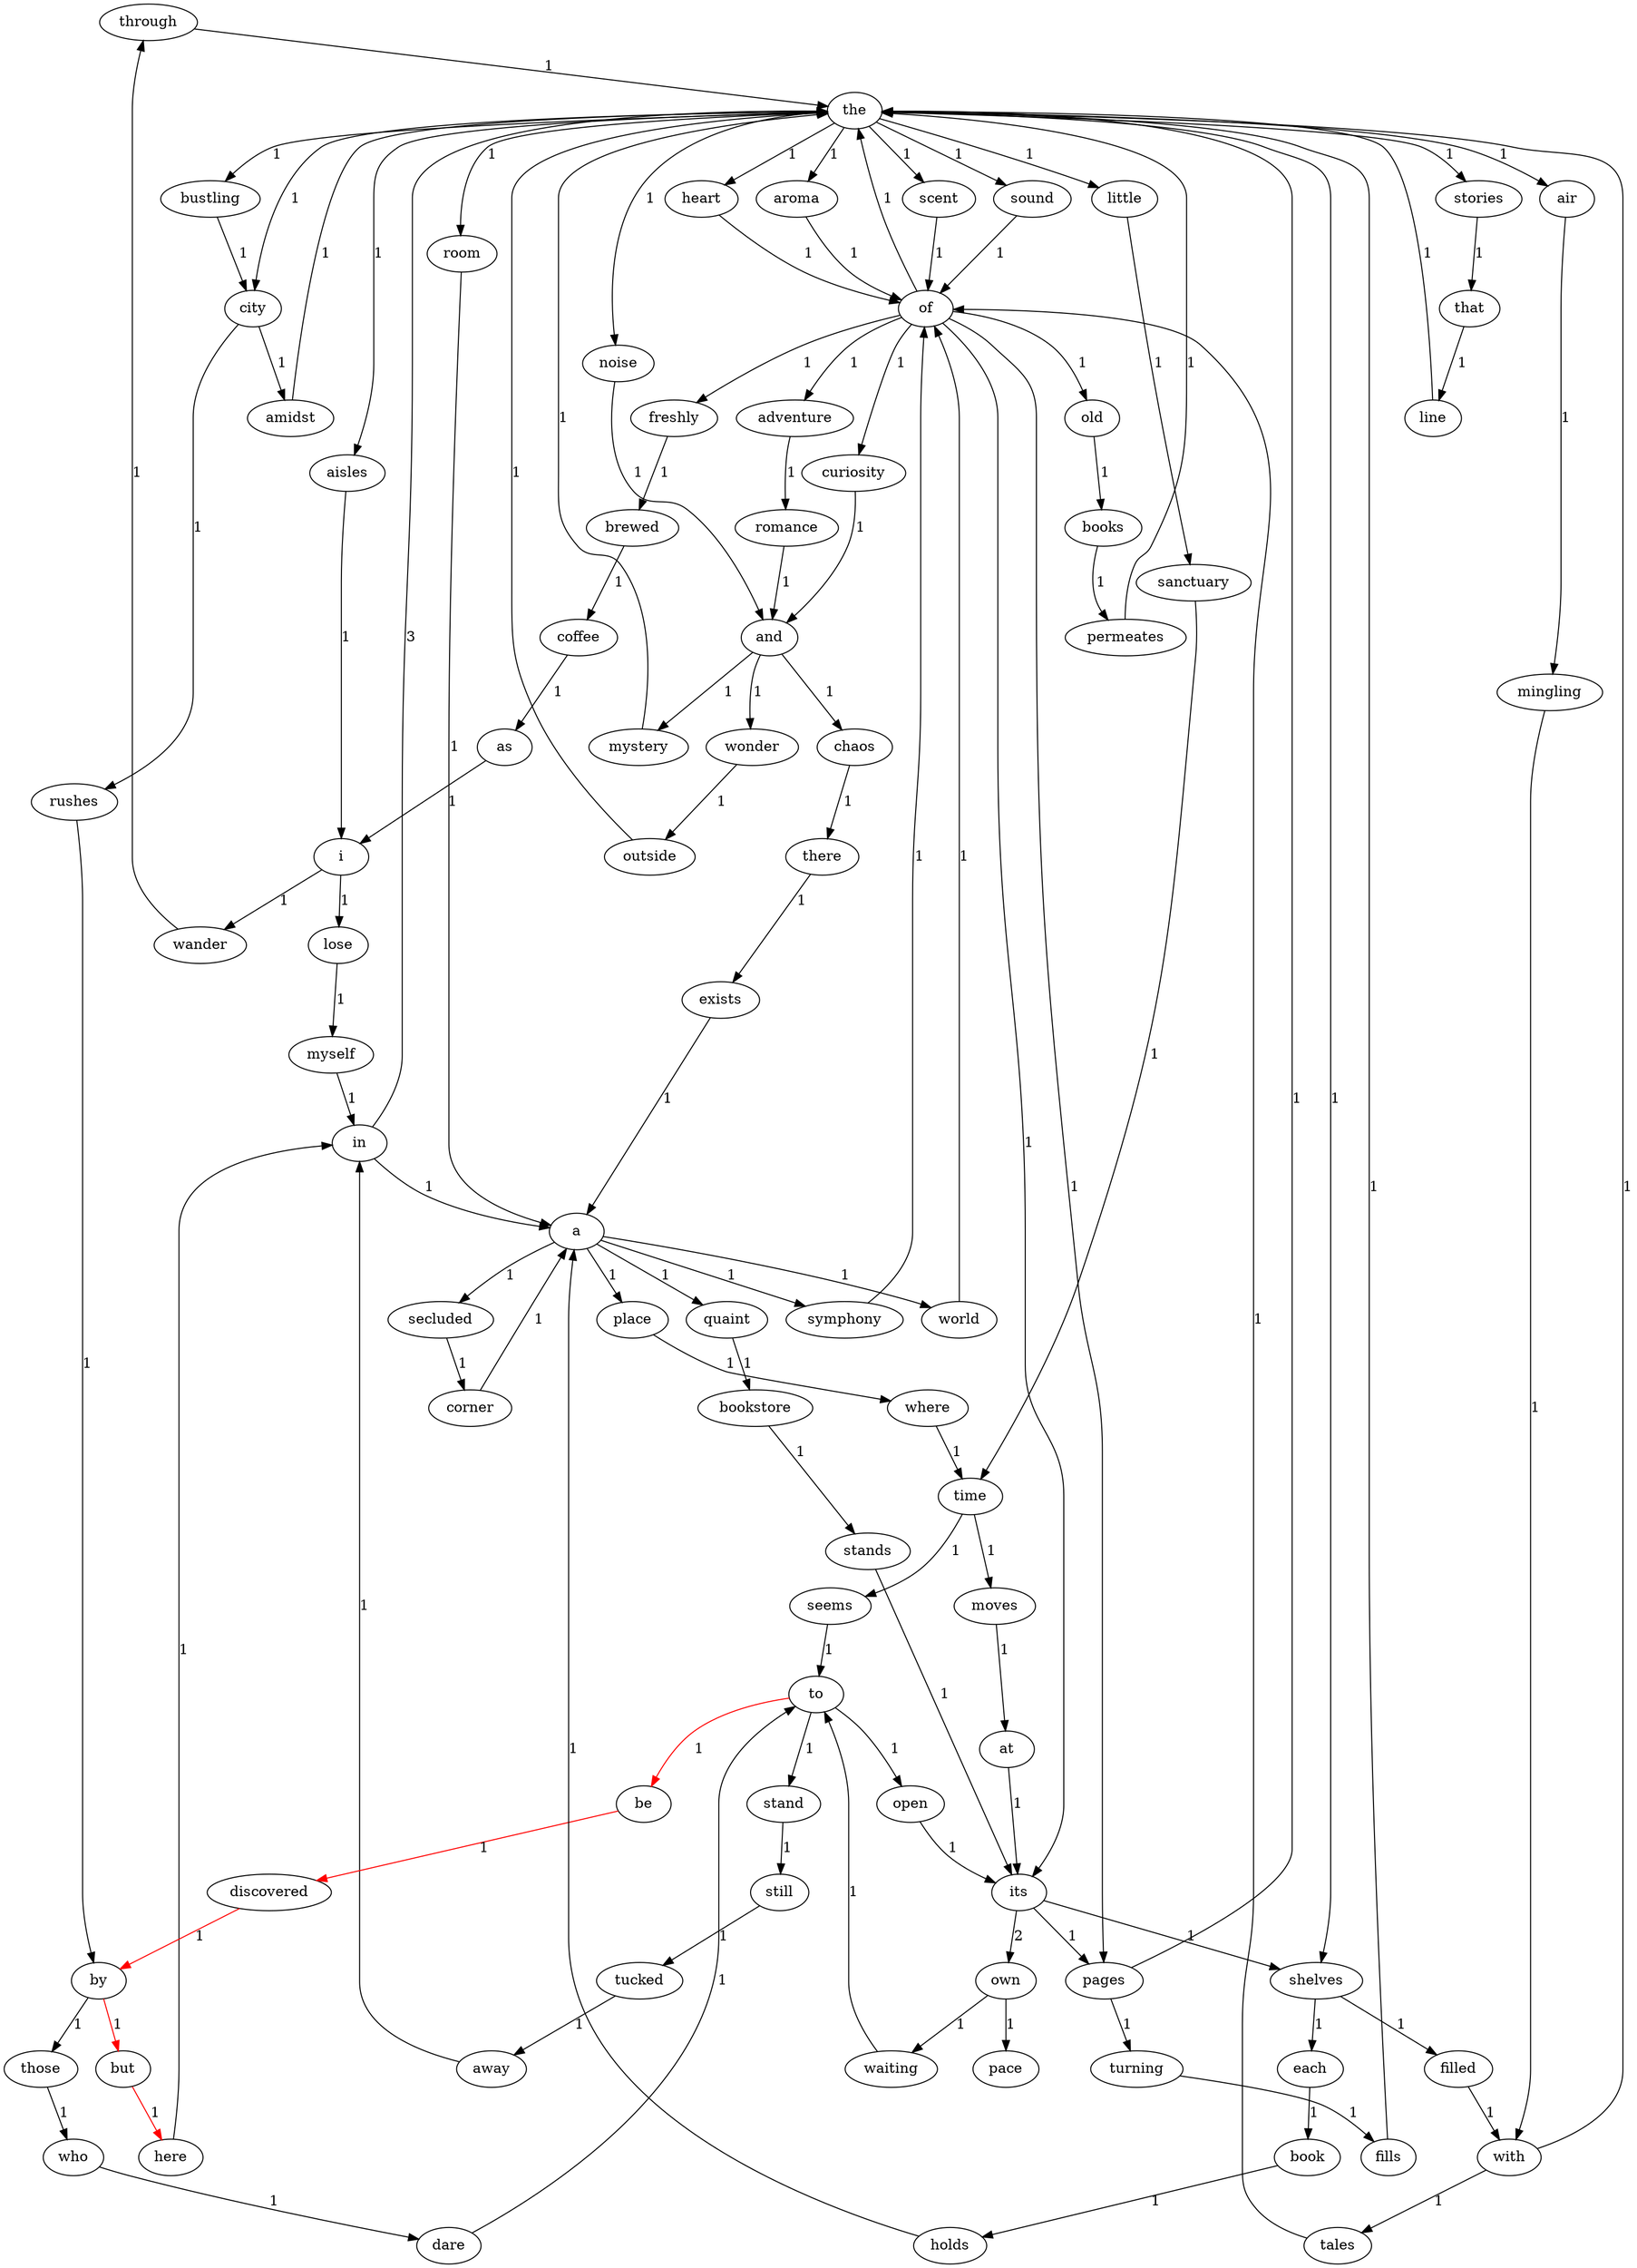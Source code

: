 digraph MyGraph {
    "through" -> "the" [label="1", color="black"];
    "but" -> "here" [label="1", color="red"];
    "romance" -> "and" [label="1", color="black"];
    "own" -> "waiting" [label="1", color="black"];
    "own" -> "pace" [label="1", color="black"];
    "sound" -> "of" [label="1", color="black"];
    "stands" -> "its" [label="1", color="black"];
    "brewed" -> "coffee" [label="1", color="black"];
    "that" -> "line" [label="1", color="black"];
    "pages" -> "the" [label="1", color="black"];
    "pages" -> "turning" [label="1", color="black"];
    "corner" -> "a" [label="1", color="black"];
    "scent" -> "of" [label="1", color="black"];
    "tucked" -> "away" [label="1", color="black"];
    "tales" -> "of" [label="1", color="black"];
    "permeates" -> "the" [label="1", color="black"];
    "those" -> "who" [label="1", color="black"];
    "fills" -> "the" [label="1", color="black"];
    "still" -> "tucked" [label="1", color="black"];
    "sanctuary" -> "time" [label="1", color="black"];
    "chaos" -> "there" [label="1", color="black"];
    "curiosity" -> "and" [label="1", color="black"];
    "in" -> "the" [label="3", color="black"];
    "in" -> "a" [label="1", color="black"];
    "old" -> "books" [label="1", color="black"];
    "lose" -> "myself" [label="1", color="black"];
    "myself" -> "in" [label="1", color="black"];
    "its" -> "pages" [label="1", color="black"];
    "its" -> "own" [label="2", color="black"];
    "its" -> "shelves" [label="1", color="black"];
    "rushes" -> "by" [label="1", color="black"];
    "mingling" -> "with" [label="1", color="black"];
    "heart" -> "of" [label="1", color="black"];
    "each" -> "book" [label="1", color="black"];
    "adventure" -> "romance" [label="1", color="black"];
    "freshly" -> "brewed" [label="1", color="black"];
    "as" -> "i" [label="1", color="black"];
    "mystery" -> "the" [label="1", color="black"];
    "books" -> "permeates" [label="1", color="black"];
    "at" -> "its" [label="1", color="black"];
    "wander" -> "through" [label="1", color="black"];
    "turning" -> "fills" [label="1", color="black"];
    "outside" -> "the" [label="1", color="black"];
    "seems" -> "to" [label="1", color="black"];
    "secluded" -> "corner" [label="1", color="black"];
    "who" -> "dare" [label="1", color="black"];
    "little" -> "sanctuary" [label="1", color="black"];
    "here" -> "in" [label="1", color="black"];
    "discovered" -> "by" [label="1", color="red"];
    "away" -> "in" [label="1", color="black"];
    "be" -> "discovered" [label="1", color="red"];
    "waiting" -> "to" [label="1", color="black"];
    "city" -> "rushes" [label="1", color="black"];
    "city" -> "amidst" [label="1", color="black"];
    "line" -> "the" [label="1", color="black"];
    "book" -> "holds" [label="1", color="black"];
    "air" -> "mingling" [label="1", color="black"];
    "shelves" -> "filled" [label="1", color="black"];
    "shelves" -> "each" [label="1", color="black"];
    "symphony" -> "of" [label="1", color="black"];
    "bookstore" -> "stands" [label="1", color="black"];
    "world" -> "of" [label="1", color="black"];
    "bustling" -> "city" [label="1", color="black"];
    "and" -> "chaos" [label="1", color="black"];
    "and" -> "mystery" [label="1", color="black"];
    "and" -> "wonder" [label="1", color="black"];
    "of" -> "the" [label="1", color="black"];
    "of" -> "adventure" [label="1", color="black"];
    "of" -> "freshly" [label="1", color="black"];
    "of" -> "pages" [label="1", color="black"];
    "of" -> "curiosity" [label="1", color="black"];
    "of" -> "old" [label="1", color="black"];
    "of" -> "its" [label="1", color="black"];
    "by" -> "but" [label="1", color="red"];
    "by" -> "those" [label="1", color="black"];
    "noise" -> "and" [label="1", color="black"];
    "where" -> "time" [label="1", color="black"];
    "place" -> "where" [label="1", color="black"];
    "wonder" -> "outside" [label="1", color="black"];
    "stand" -> "still" [label="1", color="black"];
    "dare" -> "to" [label="1", color="black"];
    "amidst" -> "the" [label="1", color="black"];
    "quaint" -> "bookstore" [label="1", color="black"];
    "a" -> "quaint" [label="1", color="black"];
    "a" -> "world" [label="1", color="black"];
    "a" -> "place" [label="1", color="black"];
    "a" -> "secluded" [label="1", color="black"];
    "a" -> "symphony" [label="1", color="black"];
    "stories" -> "that" [label="1", color="black"];
    "i" -> "wander" [label="1", color="black"];
    "i" -> "lose" [label="1", color="black"];
    "filled" -> "with" [label="1", color="black"];
    "aisles" -> "i" [label="1", color="black"];
    "room" -> "a" [label="1", color="black"];
    "the" -> "stories" [label="1", color="black"];
    "the" -> "city" [label="1", color="black"];
    "the" -> "sound" [label="1", color="black"];
    "the" -> "air" [label="1", color="black"];
    "the" -> "aisles" [label="1", color="black"];
    "the" -> "heart" [label="1", color="black"];
    "the" -> "shelves" [label="1", color="black"];
    "the" -> "room" [label="1", color="black"];
    "the" -> "bustling" [label="1", color="black"];
    "the" -> "noise" [label="1", color="black"];
    "the" -> "scent" [label="1", color="black"];
    "the" -> "aroma" [label="1", color="black"];
    "the" -> "little" [label="1", color="black"];
    "with" -> "the" [label="1", color="black"];
    "with" -> "tales" [label="1", color="black"];
    "moves" -> "at" [label="1", color="black"];
    "there" -> "exists" [label="1", color="black"];
    "coffee" -> "as" [label="1", color="black"];
    "exists" -> "a" [label="1", color="black"];
    "holds" -> "a" [label="1", color="black"];
    "time" -> "moves" [label="1", color="black"];
    "time" -> "seems" [label="1", color="black"];
    "to" -> "be" [label="1", color="red"];
    "to" -> "stand" [label="1", color="black"];
    "to" -> "open" [label="1", color="black"];
    "aroma" -> "of" [label="1", color="black"];
    "open" -> "its" [label="1", color="black"];
}